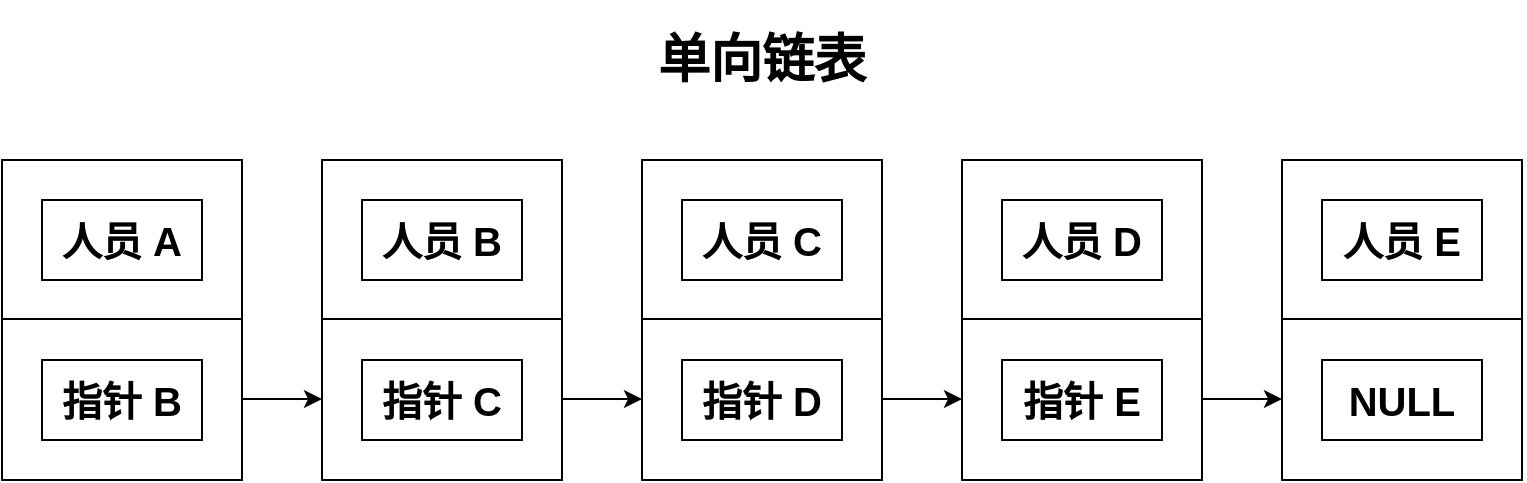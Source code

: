 <mxfile version="14.5.1" type="device"><diagram id="3kUm2pa7Ep4AsIxkCVCc" name="第 1 页"><mxGraphModel dx="1024" dy="592" grid="1" gridSize="10" guides="1" tooltips="1" connect="1" arrows="1" fold="1" page="1" pageScale="1" pageWidth="827" pageHeight="1169" math="0" shadow="0"><root><mxCell id="0"/><mxCell id="1" parent="0"/><mxCell id="k8Cyaf8_rKxkTgBOkQk2-1" value="" style="rounded=0;whiteSpace=wrap;html=1;" vertex="1" parent="1"><mxGeometry x="40" y="160" width="120" height="160" as="geometry"/></mxCell><mxCell id="k8Cyaf8_rKxkTgBOkQk2-2" value="" style="endArrow=none;html=1;" edge="1" parent="1"><mxGeometry width="50" height="50" relative="1" as="geometry"><mxPoint x="40" y="239.5" as="sourcePoint"/><mxPoint x="160" y="239.5" as="targetPoint"/></mxGeometry></mxCell><mxCell id="k8Cyaf8_rKxkTgBOkQk2-7" value="人员 A" style="rounded=0;whiteSpace=wrap;html=1;fontStyle=1;fontSize=20;" vertex="1" parent="1"><mxGeometry x="60" y="180" width="80" height="40" as="geometry"/></mxCell><mxCell id="k8Cyaf8_rKxkTgBOkQk2-8" value="指针 B" style="rounded=0;whiteSpace=wrap;html=1;fontStyle=1;fontSize=20;" vertex="1" parent="1"><mxGeometry x="60" y="260" width="80" height="40" as="geometry"/></mxCell><mxCell id="k8Cyaf8_rKxkTgBOkQk2-9" value="" style="rounded=0;whiteSpace=wrap;html=1;" vertex="1" parent="1"><mxGeometry x="200" y="160" width="120" height="160" as="geometry"/></mxCell><mxCell id="k8Cyaf8_rKxkTgBOkQk2-10" value="" style="endArrow=none;html=1;" edge="1" parent="1"><mxGeometry width="50" height="50" relative="1" as="geometry"><mxPoint x="200" y="239.5" as="sourcePoint"/><mxPoint x="320" y="239.5" as="targetPoint"/></mxGeometry></mxCell><mxCell id="k8Cyaf8_rKxkTgBOkQk2-11" value="人员 B" style="rounded=0;whiteSpace=wrap;html=1;fontStyle=1;fontSize=20;" vertex="1" parent="1"><mxGeometry x="220" y="180" width="80" height="40" as="geometry"/></mxCell><mxCell id="k8Cyaf8_rKxkTgBOkQk2-12" value="指针 C" style="rounded=0;whiteSpace=wrap;html=1;fontStyle=1;fontSize=20;" vertex="1" parent="1"><mxGeometry x="220" y="260" width="80" height="40" as="geometry"/></mxCell><mxCell id="k8Cyaf8_rKxkTgBOkQk2-17" value="" style="rounded=0;whiteSpace=wrap;html=1;" vertex="1" parent="1"><mxGeometry x="360" y="160" width="120" height="160" as="geometry"/></mxCell><mxCell id="k8Cyaf8_rKxkTgBOkQk2-18" value="" style="endArrow=none;html=1;" edge="1" parent="1"><mxGeometry width="50" height="50" relative="1" as="geometry"><mxPoint x="360" y="239.5" as="sourcePoint"/><mxPoint x="480" y="239.5" as="targetPoint"/></mxGeometry></mxCell><mxCell id="k8Cyaf8_rKxkTgBOkQk2-19" value="人员 C" style="rounded=0;whiteSpace=wrap;html=1;fontStyle=1;fontSize=20;" vertex="1" parent="1"><mxGeometry x="380" y="180" width="80" height="40" as="geometry"/></mxCell><mxCell id="k8Cyaf8_rKxkTgBOkQk2-20" value="指针 D" style="rounded=0;whiteSpace=wrap;html=1;fontStyle=1;fontSize=20;" vertex="1" parent="1"><mxGeometry x="380" y="260" width="80" height="40" as="geometry"/></mxCell><mxCell id="k8Cyaf8_rKxkTgBOkQk2-21" value="" style="rounded=0;whiteSpace=wrap;html=1;" vertex="1" parent="1"><mxGeometry x="520" y="160" width="120" height="160" as="geometry"/></mxCell><mxCell id="k8Cyaf8_rKxkTgBOkQk2-22" value="" style="endArrow=none;html=1;" edge="1" parent="1"><mxGeometry width="50" height="50" relative="1" as="geometry"><mxPoint x="520" y="239.5" as="sourcePoint"/><mxPoint x="640" y="239.5" as="targetPoint"/></mxGeometry></mxCell><mxCell id="k8Cyaf8_rKxkTgBOkQk2-23" value="人员 D" style="rounded=0;whiteSpace=wrap;html=1;fontStyle=1;fontSize=20;" vertex="1" parent="1"><mxGeometry x="540" y="180" width="80" height="40" as="geometry"/></mxCell><mxCell id="k8Cyaf8_rKxkTgBOkQk2-24" value="指针 E" style="rounded=0;whiteSpace=wrap;html=1;fontStyle=1;fontSize=20;" vertex="1" parent="1"><mxGeometry x="540" y="260" width="80" height="40" as="geometry"/></mxCell><mxCell id="k8Cyaf8_rKxkTgBOkQk2-25" value="" style="rounded=0;whiteSpace=wrap;html=1;" vertex="1" parent="1"><mxGeometry x="680" y="160" width="120" height="160" as="geometry"/></mxCell><mxCell id="k8Cyaf8_rKxkTgBOkQk2-26" value="" style="endArrow=none;html=1;" edge="1" parent="1"><mxGeometry width="50" height="50" relative="1" as="geometry"><mxPoint x="680" y="239.5" as="sourcePoint"/><mxPoint x="800" y="239.5" as="targetPoint"/></mxGeometry></mxCell><mxCell id="k8Cyaf8_rKxkTgBOkQk2-27" value="人员 E" style="rounded=0;whiteSpace=wrap;html=1;fontStyle=1;fontSize=20;" vertex="1" parent="1"><mxGeometry x="700" y="180" width="80" height="40" as="geometry"/></mxCell><mxCell id="k8Cyaf8_rKxkTgBOkQk2-28" value="NULL" style="rounded=0;whiteSpace=wrap;html=1;fontStyle=1;fontSize=20;" vertex="1" parent="1"><mxGeometry x="700" y="260" width="80" height="40" as="geometry"/></mxCell><mxCell id="k8Cyaf8_rKxkTgBOkQk2-29" value="单向链表" style="text;html=1;strokeColor=none;fillColor=none;align=center;verticalAlign=middle;whiteSpace=wrap;rounded=0;fontStyle=1;fontSize=26;" vertex="1" parent="1"><mxGeometry x="40" y="80" width="760" height="60" as="geometry"/></mxCell><mxCell id="k8Cyaf8_rKxkTgBOkQk2-31" value="" style="endArrow=classic;html=1;fontSize=26;" edge="1" parent="1"><mxGeometry width="50" height="50" relative="1" as="geometry"><mxPoint x="160" y="279.5" as="sourcePoint"/><mxPoint x="200" y="279.5" as="targetPoint"/></mxGeometry></mxCell><mxCell id="k8Cyaf8_rKxkTgBOkQk2-33" value="" style="endArrow=classic;html=1;fontSize=26;" edge="1" parent="1"><mxGeometry width="50" height="50" relative="1" as="geometry"><mxPoint x="640" y="279.5" as="sourcePoint"/><mxPoint x="680" y="279.5" as="targetPoint"/></mxGeometry></mxCell><mxCell id="k8Cyaf8_rKxkTgBOkQk2-34" value="" style="endArrow=classic;html=1;fontSize=26;" edge="1" parent="1"><mxGeometry width="50" height="50" relative="1" as="geometry"><mxPoint x="480" y="279.5" as="sourcePoint"/><mxPoint x="520" y="279.5" as="targetPoint"/></mxGeometry></mxCell><mxCell id="k8Cyaf8_rKxkTgBOkQk2-35" value="" style="endArrow=classic;html=1;fontSize=26;" edge="1" parent="1"><mxGeometry width="50" height="50" relative="1" as="geometry"><mxPoint x="320" y="279.5" as="sourcePoint"/><mxPoint x="360" y="279.5" as="targetPoint"/></mxGeometry></mxCell></root></mxGraphModel></diagram></mxfile>